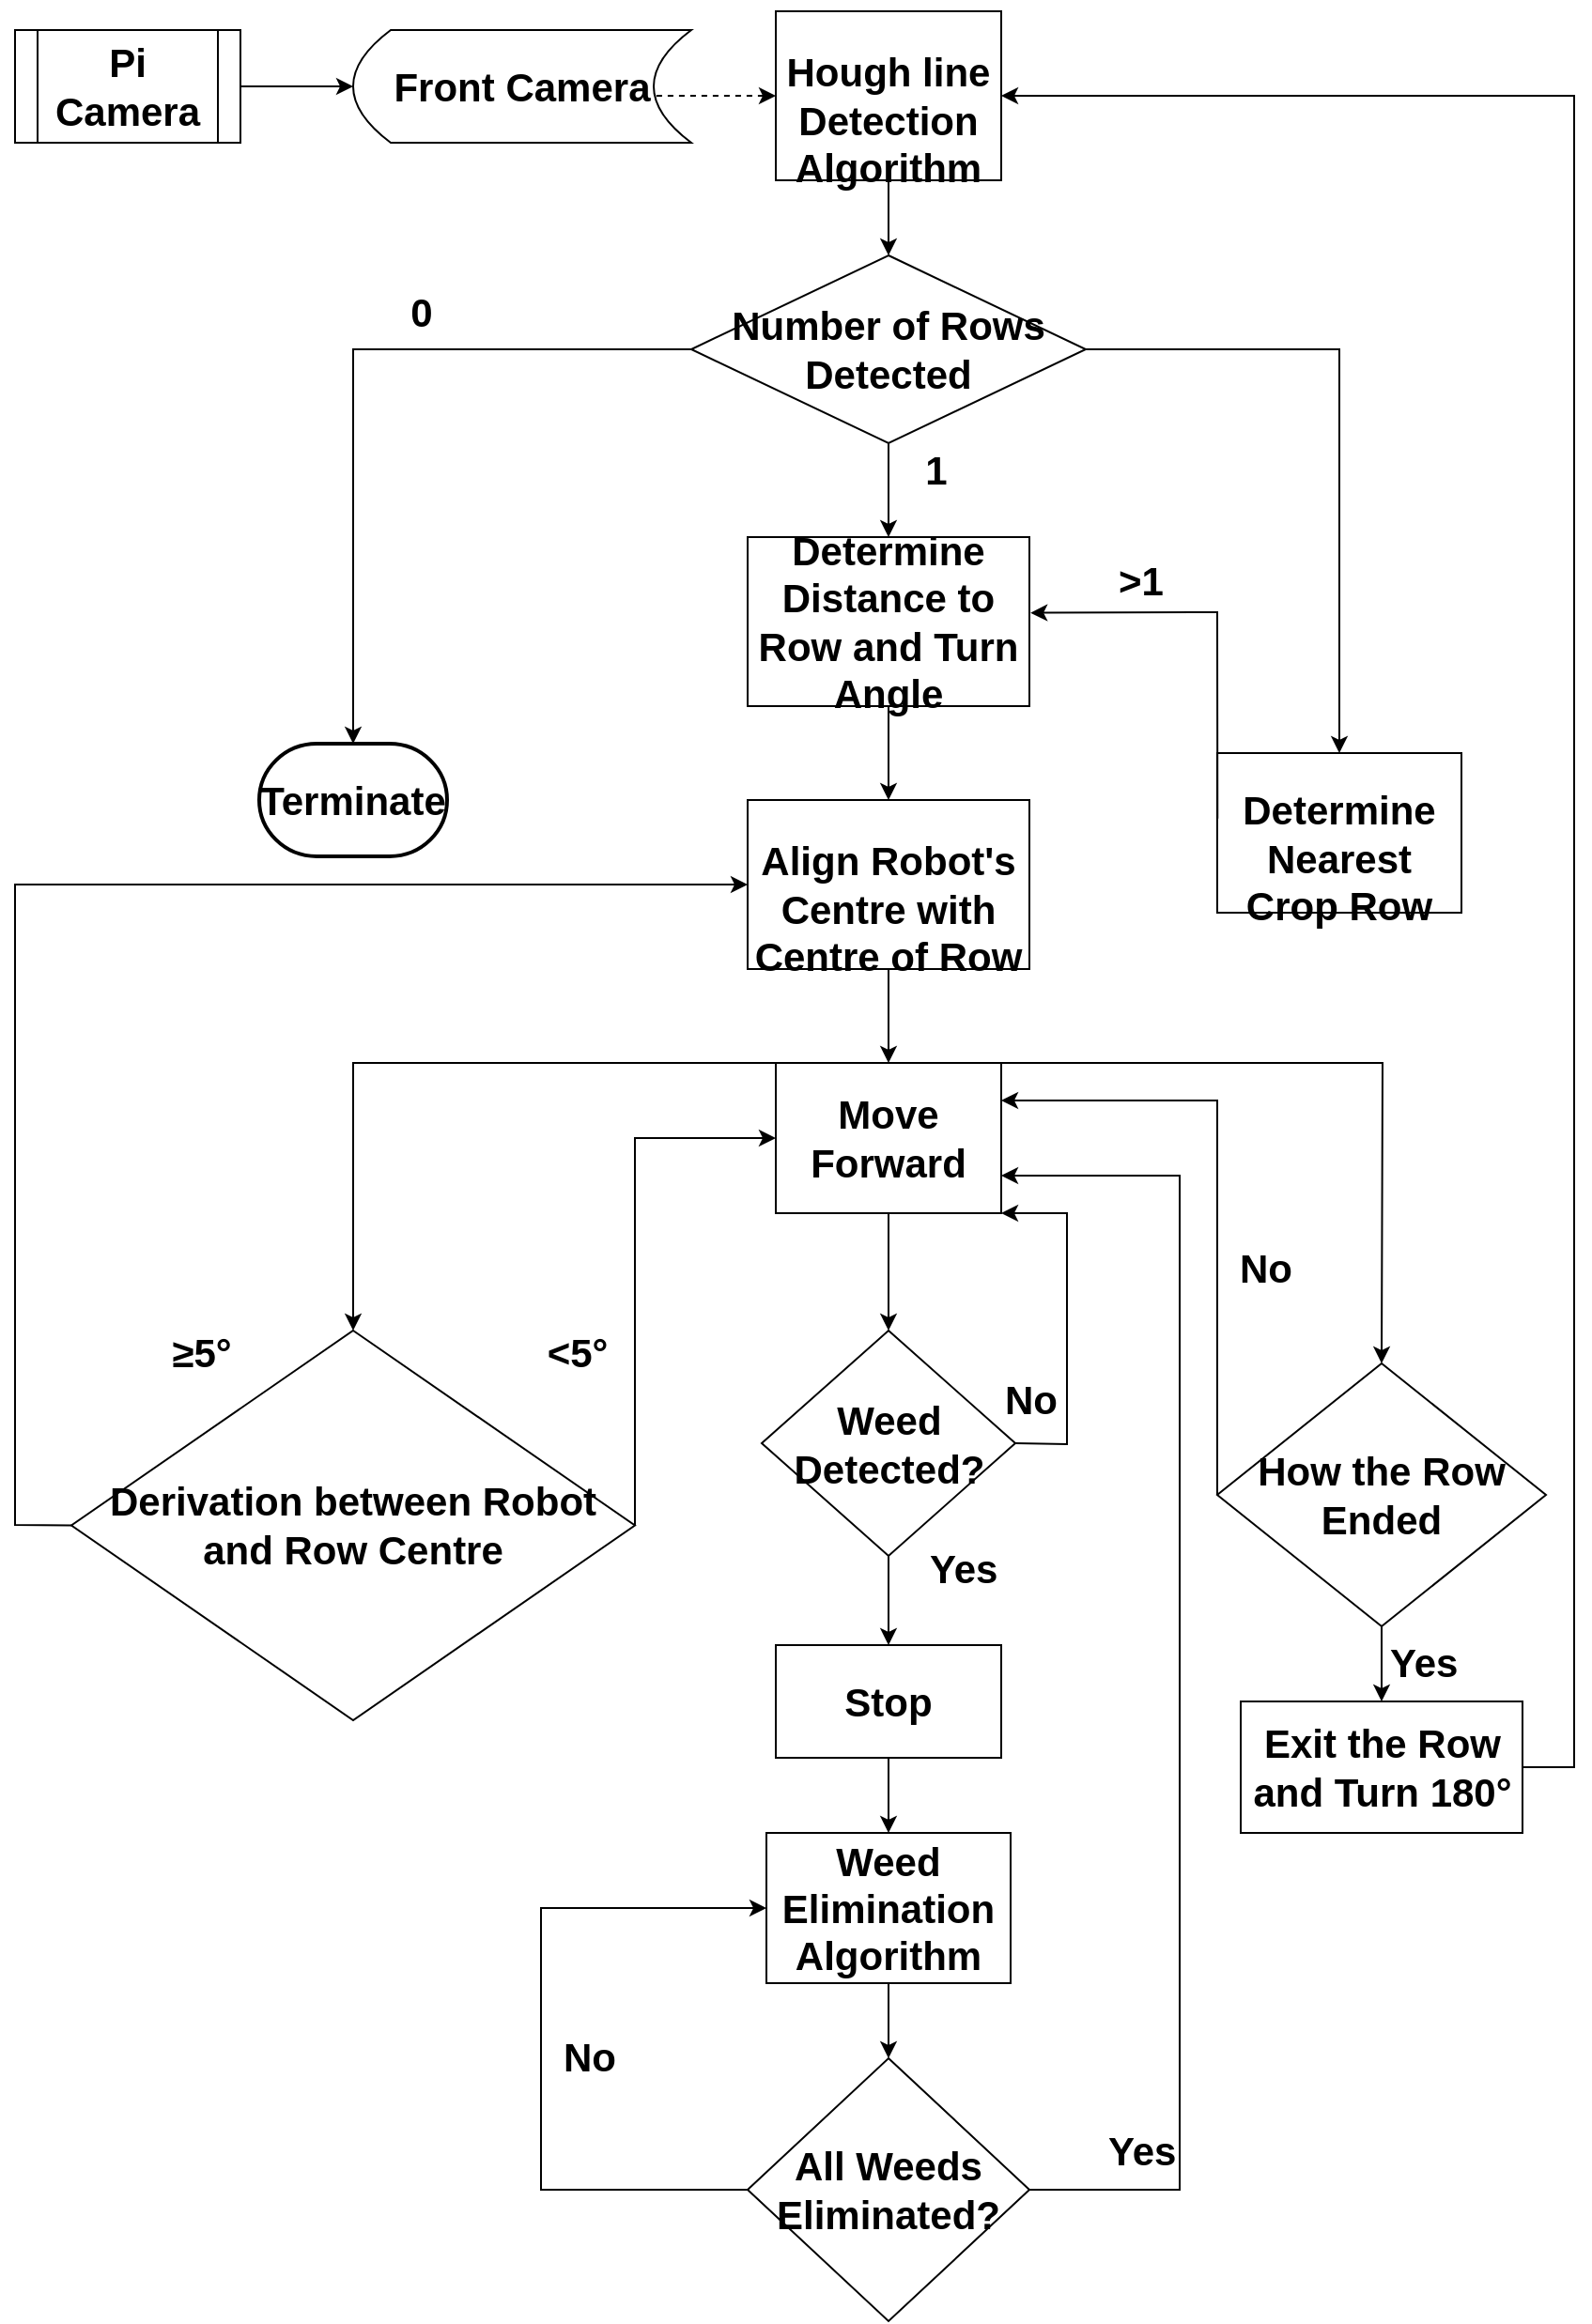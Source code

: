 <mxfile version="24.7.5">
  <diagram name="Page-1" id="YFphNPcwWVgv78bp1yDl">
    <mxGraphModel grid="1" page="1" gridSize="10" guides="1" tooltips="1" connect="1" arrows="1" fold="1" pageScale="1" pageWidth="827" pageHeight="1169" background="#FFFFFF" math="0" shadow="0">
      <root>
        <mxCell id="0" />
        <mxCell id="1" parent="0" />
        <mxCell id="BoD-N17VnrRw7qp8oppk-1" value="&lt;span style=&quot;font-size: 21px;&quot;&gt;&lt;font style=&quot;font-size: 21px;&quot;&gt;Pi Camera&lt;/font&gt;&lt;/span&gt;" style="shape=process;whiteSpace=wrap;html=1;backgroundOutline=1;fontStyle=1;labelBackgroundColor=none;labelBorderColor=none;fontSize=21;" vertex="1" parent="1">
          <mxGeometry y="-120" width="120" height="60" as="geometry" />
        </mxCell>
        <mxCell id="BoD-N17VnrRw7qp8oppk-2" value="&lt;font style=&quot;font-size: 21px;&quot;&gt;&lt;span style=&quot;font-size: 21px;&quot;&gt;Front Camera&lt;/span&gt;&lt;/font&gt;" style="shape=dataStorage;whiteSpace=wrap;html=1;fixedSize=1;fontStyle=1;labelBackgroundColor=none;labelBorderColor=none;fontSize=21;" vertex="1" parent="1">
          <mxGeometry x="180" y="-120" width="180" height="60" as="geometry" />
        </mxCell>
        <mxCell id="BoD-N17VnrRw7qp8oppk-4" value="&lt;font style=&quot;font-size: 21px;&quot;&gt;&lt;br style=&quot;font-size: 21px;&quot;&gt;&lt;span style=&quot;color: rgb(0, 0, 0); font-family: Helvetica; font-style: normal; font-variant-ligatures: normal; font-variant-caps: normal; letter-spacing: normal; orphans: 2; text-align: center; text-indent: 0px; text-transform: none; widows: 2; word-spacing: 0px; -webkit-text-stroke-width: 0px; white-space: normal; text-decoration-thickness: initial; text-decoration-style: initial; text-decoration-color: initial; float: none; font-size: 21px; display: inline !important;&quot;&gt;Hough line Detection Algorithm&lt;/span&gt;&lt;br style=&quot;font-size: 21px;&quot;&gt;&lt;/font&gt;" style="whiteSpace=wrap;html=1;fontStyle=1;labelBackgroundColor=none;labelBorderColor=none;fontSize=21;" vertex="1" parent="1">
          <mxGeometry x="405" y="-130" width="120" height="90" as="geometry" />
        </mxCell>
        <mxCell id="BoD-N17VnrRw7qp8oppk-6" value="&lt;font style=&quot;font-size: 21px;&quot;&gt;Number of Rows Detected&lt;/font&gt;" style="rhombus;whiteSpace=wrap;html=1;fontStyle=1;labelBackgroundColor=none;labelBorderColor=none;fontSize=21;" vertex="1" parent="1">
          <mxGeometry x="360" width="210" height="100" as="geometry" />
        </mxCell>
        <mxCell id="BoD-N17VnrRw7qp8oppk-23" value="" style="edgeStyle=orthogonalEdgeStyle;rounded=0;orthogonalLoop=1;jettySize=auto;html=1;fontStyle=1;labelBackgroundColor=none;labelBorderColor=none;fontColor=default;fontSize=21;" edge="1" parent="1" source="BoD-N17VnrRw7qp8oppk-7" target="BoD-N17VnrRw7qp8oppk-22">
          <mxGeometry relative="1" as="geometry" />
        </mxCell>
        <mxCell id="BoD-N17VnrRw7qp8oppk-7" value="&lt;font style=&quot;font-size: 21px;&quot;&gt;Determine Distance to Row and Turn Angle&lt;/font&gt;" style="whiteSpace=wrap;html=1;fontStyle=1;labelBackgroundColor=none;labelBorderColor=none;fontSize=21;" vertex="1" parent="1">
          <mxGeometry x="390" y="150" width="150" height="90" as="geometry" />
        </mxCell>
        <mxCell id="BoD-N17VnrRw7qp8oppk-8" value="&lt;font style=&quot;font-size: 21px;&quot;&gt;Terminate&lt;/font&gt;" style="strokeWidth=2;html=1;shape=mxgraph.flowchart.terminator;whiteSpace=wrap;fontStyle=1;labelBackgroundColor=none;labelBorderColor=none;fontSize=21;" vertex="1" parent="1">
          <mxGeometry x="130" y="260" width="100" height="60" as="geometry" />
        </mxCell>
        <mxCell id="BoD-N17VnrRw7qp8oppk-22" value="&lt;font style=&quot;font-size: 21px;&quot;&gt;&lt;br style=&quot;font-size: 21px;&quot;&gt;&lt;span style=&quot;color: rgb(0, 0, 0); font-family: Helvetica; font-style: normal; font-variant-ligatures: normal; font-variant-caps: normal; letter-spacing: normal; orphans: 2; text-align: center; text-indent: 0px; text-transform: none; widows: 2; word-spacing: 0px; -webkit-text-stroke-width: 0px; white-space: normal; text-decoration-thickness: initial; text-decoration-style: initial; text-decoration-color: initial; float: none; font-size: 21px; display: inline !important;&quot;&gt;Align Robot&#39;s Centre with Centre of Row&lt;/span&gt;&lt;br style=&quot;font-size: 21px;&quot;&gt;&lt;/font&gt;" style="whiteSpace=wrap;html=1;fontStyle=1;labelBackgroundColor=none;labelBorderColor=none;fontSize=21;" vertex="1" parent="1">
          <mxGeometry x="390" y="290" width="150" height="90" as="geometry" />
        </mxCell>
        <mxCell id="BoD-N17VnrRw7qp8oppk-24" value="" style="endArrow=classic;html=1;rounded=0;entryX=0.5;entryY=0;entryDx=0;entryDy=0;exitX=0.5;exitY=1;exitDx=0;exitDy=0;fontStyle=1;labelBackgroundColor=none;labelBorderColor=none;fontColor=default;fontSize=21;" edge="1" parent="1" source="BoD-N17VnrRw7qp8oppk-22" target="BoD-N17VnrRw7qp8oppk-11">
          <mxGeometry width="50" height="50" relative="1" as="geometry">
            <mxPoint x="360" y="410" as="sourcePoint" />
            <mxPoint x="410" y="360" as="targetPoint" />
          </mxGeometry>
        </mxCell>
        <mxCell id="BoD-N17VnrRw7qp8oppk-25" value="" style="endArrow=classic;html=1;rounded=0;exitX=1;exitY=0.5;exitDx=0;exitDy=0;entryX=1;entryY=1;entryDx=0;entryDy=0;fontStyle=1;labelBackgroundColor=none;labelBorderColor=none;fontColor=default;fontSize=21;" edge="1" parent="1" source="BoD-N17VnrRw7qp8oppk-14" target="BoD-N17VnrRw7qp8oppk-11">
          <mxGeometry width="50" height="50" relative="1" as="geometry">
            <mxPoint x="570" y="600" as="sourcePoint" />
            <mxPoint x="580" y="390" as="targetPoint" />
            <Array as="points">
              <mxPoint x="560" y="633" />
              <mxPoint x="560" y="510" />
            </Array>
          </mxGeometry>
        </mxCell>
        <mxCell id="BoD-N17VnrRw7qp8oppk-13" value="" style="edgeStyle=orthogonalEdgeStyle;rounded=0;orthogonalLoop=1;jettySize=auto;html=1;fontStyle=1;entryX=0.5;entryY=0;entryDx=0;entryDy=0;labelBackgroundColor=none;labelBorderColor=none;fontColor=default;fontSize=21;" edge="1" parent="1" source="BoD-N17VnrRw7qp8oppk-11" target="BoD-N17VnrRw7qp8oppk-14">
          <mxGeometry relative="1" as="geometry">
            <mxPoint x="450" y="600" as="targetPoint" />
          </mxGeometry>
        </mxCell>
        <mxCell id="BoD-N17VnrRw7qp8oppk-11" value="&lt;font style=&quot;font-size: 21px;&quot;&gt;Move Forward&lt;/font&gt;" style="rounded=0;whiteSpace=wrap;html=1;fontStyle=1;labelBackgroundColor=none;labelBorderColor=none;fontSize=21;" vertex="1" parent="1">
          <mxGeometry x="405" y="430" width="120" height="80" as="geometry" />
        </mxCell>
        <mxCell id="BoD-N17VnrRw7qp8oppk-16" value="" style="edgeStyle=orthogonalEdgeStyle;rounded=0;orthogonalLoop=1;jettySize=auto;html=1;fontStyle=1;labelBackgroundColor=none;labelBorderColor=none;fontColor=default;fontSize=21;" edge="1" parent="1" source="BoD-N17VnrRw7qp8oppk-14" target="BoD-N17VnrRw7qp8oppk-15">
          <mxGeometry relative="1" as="geometry" />
        </mxCell>
        <mxCell id="BoD-N17VnrRw7qp8oppk-14" value="&lt;font style=&quot;font-size: 21px;&quot;&gt;Weed Detected?&lt;/font&gt;" style="rhombus;whiteSpace=wrap;html=1;fontStyle=1;labelBackgroundColor=none;labelBorderColor=none;fontSize=21;" vertex="1" parent="1">
          <mxGeometry x="397.5" y="572.5" width="135" height="120" as="geometry" />
        </mxCell>
        <mxCell id="BoD-N17VnrRw7qp8oppk-18" value="" style="edgeStyle=orthogonalEdgeStyle;rounded=0;orthogonalLoop=1;jettySize=auto;html=1;fontStyle=1;labelBackgroundColor=none;labelBorderColor=none;fontColor=default;fontSize=21;" edge="1" parent="1" source="BoD-N17VnrRw7qp8oppk-15" target="BoD-N17VnrRw7qp8oppk-17">
          <mxGeometry relative="1" as="geometry" />
        </mxCell>
        <mxCell id="BoD-N17VnrRw7qp8oppk-15" value="&lt;font style=&quot;font-size: 21px;&quot;&gt;Stop&lt;/font&gt;" style="whiteSpace=wrap;html=1;fontStyle=1;labelBackgroundColor=none;labelBorderColor=none;fontSize=21;" vertex="1" parent="1">
          <mxGeometry x="405" y="740" width="120" height="60" as="geometry" />
        </mxCell>
        <mxCell id="BoD-N17VnrRw7qp8oppk-20" value="" style="edgeStyle=orthogonalEdgeStyle;rounded=0;orthogonalLoop=1;jettySize=auto;html=1;fontStyle=1;labelBackgroundColor=none;labelBorderColor=none;fontColor=default;fontSize=21;" edge="1" parent="1" source="BoD-N17VnrRw7qp8oppk-17" target="BoD-N17VnrRw7qp8oppk-19">
          <mxGeometry relative="1" as="geometry" />
        </mxCell>
        <mxCell id="BoD-N17VnrRw7qp8oppk-17" value="&lt;font style=&quot;font-size: 21px;&quot;&gt;Weed Elimination Algorithm&lt;/font&gt;" style="whiteSpace=wrap;html=1;fontStyle=1;labelBackgroundColor=none;labelBorderColor=none;fontSize=21;" vertex="1" parent="1">
          <mxGeometry x="400" y="840" width="130" height="80" as="geometry" />
        </mxCell>
        <mxCell id="BoD-N17VnrRw7qp8oppk-19" value="&lt;font style=&quot;font-size: 21px;&quot;&gt;All Weeds Eliminated?&lt;/font&gt;" style="rhombus;whiteSpace=wrap;html=1;fontStyle=1;labelBackgroundColor=none;labelBorderColor=none;fontSize=21;" vertex="1" parent="1">
          <mxGeometry x="390" y="960" width="150" height="140" as="geometry" />
        </mxCell>
        <mxCell id="BoD-N17VnrRw7qp8oppk-26" value="&lt;font style=&quot;font-size: 21px;&quot;&gt;Derivation between Robot and Row Centre&lt;/font&gt;" style="rhombus;whiteSpace=wrap;html=1;fontStyle=1;labelBackgroundColor=none;labelBorderColor=none;fontSize=21;" vertex="1" parent="1">
          <mxGeometry x="30" y="572.5" width="300" height="207.5" as="geometry" />
        </mxCell>
        <mxCell id="BoD-N17VnrRw7qp8oppk-27" value="" style="endArrow=classic;html=1;rounded=0;exitX=0;exitY=0.5;exitDx=0;exitDy=0;entryX=0;entryY=0.5;entryDx=0;entryDy=0;fontStyle=1;labelBackgroundColor=none;labelBorderColor=none;fontColor=default;fontSize=21;" edge="1" parent="1" source="BoD-N17VnrRw7qp8oppk-26" target="BoD-N17VnrRw7qp8oppk-22">
          <mxGeometry width="50" height="50" relative="1" as="geometry">
            <mxPoint x="260" y="530" as="sourcePoint" />
            <mxPoint x="310" y="480" as="targetPoint" />
            <Array as="points">
              <mxPoint y="676" />
              <mxPoint y="335" />
            </Array>
          </mxGeometry>
        </mxCell>
        <mxCell id="BoD-N17VnrRw7qp8oppk-28" value="" style="endArrow=classic;html=1;rounded=0;exitX=1;exitY=0.5;exitDx=0;exitDy=0;entryX=0;entryY=0.5;entryDx=0;entryDy=0;fontStyle=1;labelBackgroundColor=none;labelBorderColor=none;fontColor=default;fontSize=21;" edge="1" parent="1" source="BoD-N17VnrRw7qp8oppk-26" target="BoD-N17VnrRw7qp8oppk-11">
          <mxGeometry width="50" height="50" relative="1" as="geometry">
            <mxPoint x="210" y="590" as="sourcePoint" />
            <mxPoint x="290" y="520" as="targetPoint" />
            <Array as="points">
              <mxPoint x="330" y="470" />
            </Array>
          </mxGeometry>
        </mxCell>
        <mxCell id="BoD-N17VnrRw7qp8oppk-29" value="" style="endArrow=classic;html=1;rounded=0;exitX=0;exitY=0;exitDx=0;exitDy=0;entryX=0.5;entryY=0;entryDx=0;entryDy=0;fontStyle=1;labelBackgroundColor=none;labelBorderColor=none;fontColor=default;fontSize=21;" edge="1" parent="1" source="BoD-N17VnrRw7qp8oppk-11" target="BoD-N17VnrRw7qp8oppk-26">
          <mxGeometry width="50" height="50" relative="1" as="geometry">
            <mxPoint x="260" y="540" as="sourcePoint" />
            <mxPoint x="220" y="490" as="targetPoint" />
            <Array as="points">
              <mxPoint x="180" y="430" />
            </Array>
          </mxGeometry>
        </mxCell>
        <mxCell id="BoD-N17VnrRw7qp8oppk-30" value="" style="endArrow=classic;html=1;rounded=0;exitX=0;exitY=0.5;exitDx=0;exitDy=0;entryX=0;entryY=0.5;entryDx=0;entryDy=0;fontStyle=1;labelBackgroundColor=none;labelBorderColor=none;fontColor=default;fontSize=21;" edge="1" parent="1" source="BoD-N17VnrRw7qp8oppk-19" target="BoD-N17VnrRw7qp8oppk-17">
          <mxGeometry width="50" height="50" relative="1" as="geometry">
            <mxPoint x="280" y="1010" as="sourcePoint" />
            <mxPoint x="330" y="960" as="targetPoint" />
            <Array as="points">
              <mxPoint x="280" y="1030" />
              <mxPoint x="280" y="880" />
            </Array>
          </mxGeometry>
        </mxCell>
        <mxCell id="BoD-N17VnrRw7qp8oppk-31" value="" style="endArrow=classic;html=1;rounded=0;exitX=1;exitY=0.5;exitDx=0;exitDy=0;entryX=1;entryY=0.75;entryDx=0;entryDy=0;fontStyle=1;labelBackgroundColor=none;labelBorderColor=none;fontColor=default;fontSize=21;" edge="1" parent="1" source="BoD-N17VnrRw7qp8oppk-19" target="BoD-N17VnrRw7qp8oppk-11">
          <mxGeometry width="50" height="50" relative="1" as="geometry">
            <mxPoint x="530" y="990" as="sourcePoint" />
            <mxPoint x="510" y="520" as="targetPoint" />
            <Array as="points">
              <mxPoint x="620" y="1030" />
              <mxPoint x="620" y="490" />
            </Array>
          </mxGeometry>
        </mxCell>
        <mxCell id="BoD-N17VnrRw7qp8oppk-32" value="&lt;font style=&quot;font-size: 21px;&quot;&gt;How the Row Ended&lt;/font&gt;" style="rhombus;whiteSpace=wrap;html=1;fontStyle=1;labelBackgroundColor=none;labelBorderColor=none;fontSize=21;" vertex="1" parent="1">
          <mxGeometry x="640" y="590" width="175" height="140" as="geometry" />
        </mxCell>
        <mxCell id="BoD-N17VnrRw7qp8oppk-33" value="" style="endArrow=classic;html=1;rounded=0;exitX=1;exitY=0;exitDx=0;exitDy=0;entryX=0.5;entryY=0;entryDx=0;entryDy=0;fontStyle=1;labelBackgroundColor=none;labelBorderColor=none;fontColor=default;fontSize=21;" edge="1" parent="1" source="BoD-N17VnrRw7qp8oppk-11" target="BoD-N17VnrRw7qp8oppk-32">
          <mxGeometry width="50" height="50" relative="1" as="geometry">
            <mxPoint x="620" y="540" as="sourcePoint" />
            <mxPoint x="670" y="490" as="targetPoint" />
            <Array as="points">
              <mxPoint x="728" y="430" />
            </Array>
          </mxGeometry>
        </mxCell>
        <mxCell id="BoD-N17VnrRw7qp8oppk-34" value="" style="endArrow=classic;html=1;rounded=0;exitX=0;exitY=0.5;exitDx=0;exitDy=0;entryX=1;entryY=0.25;entryDx=0;entryDy=0;fontStyle=1;labelBackgroundColor=none;labelBorderColor=none;fontColor=default;fontSize=21;" edge="1" parent="1" source="BoD-N17VnrRw7qp8oppk-32" target="BoD-N17VnrRw7qp8oppk-11">
          <mxGeometry width="50" height="50" relative="1" as="geometry">
            <mxPoint x="630" y="620" as="sourcePoint" />
            <mxPoint x="680" y="570" as="targetPoint" />
            <Array as="points">
              <mxPoint x="640" y="450" />
            </Array>
          </mxGeometry>
        </mxCell>
        <mxCell id="BoD-N17VnrRw7qp8oppk-35" value="&lt;font style=&quot;font-size: 21px;&quot;&gt;Exit the Row and Turn 180°&lt;/font&gt;" style="rounded=0;whiteSpace=wrap;html=1;fontStyle=1;labelBackgroundColor=none;labelBorderColor=none;fontSize=21;" vertex="1" parent="1">
          <mxGeometry x="652.5" y="770" width="150" height="70" as="geometry" />
        </mxCell>
        <mxCell id="BoD-N17VnrRw7qp8oppk-36" value="&lt;font style=&quot;font-size: 21px;&quot;&gt;&lt;br style=&quot;font-size: 21px;&quot;&gt;&lt;span style=&quot;color: rgb(0, 0, 0); font-family: Helvetica; font-style: normal; font-variant-ligatures: normal; font-variant-caps: normal; font-weight: 700; letter-spacing: normal; orphans: 2; text-align: center; text-indent: 0px; text-transform: none; widows: 2; word-spacing: 0px; -webkit-text-stroke-width: 0px; white-space: normal; text-decoration-thickness: initial; text-decoration-style: initial; text-decoration-color: initial; float: none; font-size: 21px; display: inline !important;&quot;&gt;Determine Nearest Crop Row&lt;/span&gt;&lt;br style=&quot;font-size: 21px;&quot;&gt;&lt;/font&gt;" style="rounded=0;whiteSpace=wrap;html=1;labelBackgroundColor=none;labelBorderColor=none;fontSize=21;" vertex="1" parent="1">
          <mxGeometry x="640" y="265" width="130" height="85" as="geometry" />
        </mxCell>
        <mxCell id="BoD-N17VnrRw7qp8oppk-37" value="" style="endArrow=classic;html=1;rounded=0;exitX=0.5;exitY=1;exitDx=0;exitDy=0;entryX=0.5;entryY=0;entryDx=0;entryDy=0;labelBackgroundColor=none;labelBorderColor=none;fontColor=default;fontSize=21;" edge="1" parent="1" source="BoD-N17VnrRw7qp8oppk-4" target="BoD-N17VnrRw7qp8oppk-6">
          <mxGeometry width="50" height="50" relative="1" as="geometry">
            <mxPoint x="320" y="180" as="sourcePoint" />
            <mxPoint x="370" y="130" as="targetPoint" />
          </mxGeometry>
        </mxCell>
        <mxCell id="BoD-N17VnrRw7qp8oppk-38" value="" style="endArrow=classic;html=1;rounded=0;exitX=0.5;exitY=1;exitDx=0;exitDy=0;entryX=0.5;entryY=0;entryDx=0;entryDy=0;labelBackgroundColor=none;labelBorderColor=none;fontColor=default;fontSize=21;" edge="1" parent="1" source="BoD-N17VnrRw7qp8oppk-6" target="BoD-N17VnrRw7qp8oppk-7">
          <mxGeometry width="50" height="50" relative="1" as="geometry">
            <mxPoint x="350" y="270" as="sourcePoint" />
            <mxPoint x="400" y="220" as="targetPoint" />
          </mxGeometry>
        </mxCell>
        <mxCell id="BoD-N17VnrRw7qp8oppk-48" value="&lt;b style=&quot;font-size: 21px;&quot;&gt;&lt;font style=&quot;font-size: 21px;&quot;&gt;1&lt;/font&gt;&lt;/b&gt;" style="edgeLabel;html=1;align=center;verticalAlign=middle;resizable=0;points=[];labelBackgroundColor=none;labelBorderColor=none;fontSize=21;" vertex="1" connectable="0" parent="BoD-N17VnrRw7qp8oppk-38">
          <mxGeometry x="-0.444" relative="1" as="geometry">
            <mxPoint x="25" as="offset" />
          </mxGeometry>
        </mxCell>
        <mxCell id="BoD-N17VnrRw7qp8oppk-39" value="" style="endArrow=classic;html=1;rounded=0;exitX=1;exitY=0.5;exitDx=0;exitDy=0;entryX=0;entryY=0.5;entryDx=0;entryDy=0;labelBackgroundColor=none;labelBorderColor=none;fontColor=default;fontSize=21;" edge="1" parent="1" source="BoD-N17VnrRw7qp8oppk-1" target="BoD-N17VnrRw7qp8oppk-2">
          <mxGeometry width="50" height="50" relative="1" as="geometry">
            <mxPoint x="160" y="150" as="sourcePoint" />
            <mxPoint x="210" y="100" as="targetPoint" />
          </mxGeometry>
        </mxCell>
        <mxCell id="BoD-N17VnrRw7qp8oppk-40" value="" style="html=1;labelBackgroundColor=none;startArrow=none;startFill=0;startSize=6;endArrow=classic;endFill=1;endSize=6;jettySize=auto;orthogonalLoop=1;strokeWidth=1;dashed=1;fontSize=21;rounded=0;entryX=0;entryY=0.5;entryDx=0;entryDy=0;exitX=0.897;exitY=0.583;exitDx=0;exitDy=0;exitPerimeter=0;labelBorderColor=none;fontColor=default;" edge="1" parent="1" source="BoD-N17VnrRw7qp8oppk-2" target="BoD-N17VnrRw7qp8oppk-4">
          <mxGeometry width="60" height="60" relative="1" as="geometry">
            <mxPoint x="356" y="75" as="sourcePoint" />
            <mxPoint x="400" y="120" as="targetPoint" />
          </mxGeometry>
        </mxCell>
        <mxCell id="BoD-N17VnrRw7qp8oppk-41" value="" style="endArrow=classic;html=1;rounded=0;entryX=0.5;entryY=0;entryDx=0;entryDy=0;entryPerimeter=0;exitX=0;exitY=0.5;exitDx=0;exitDy=0;labelBackgroundColor=none;labelBorderColor=none;fontColor=default;fontSize=21;" edge="1" parent="1" source="BoD-N17VnrRw7qp8oppk-6" target="BoD-N17VnrRw7qp8oppk-8">
          <mxGeometry width="50" height="50" relative="1" as="geometry">
            <mxPoint x="210" y="230" as="sourcePoint" />
            <mxPoint x="260" y="180" as="targetPoint" />
            <Array as="points">
              <mxPoint x="180" y="50" />
              <mxPoint x="180" y="190" />
            </Array>
          </mxGeometry>
        </mxCell>
        <mxCell id="BoD-N17VnrRw7qp8oppk-47" value="&lt;b style=&quot;font-size: 21px;&quot;&gt;&lt;font style=&quot;font-size: 21px;&quot;&gt;0&lt;/font&gt;&lt;/b&gt;" style="edgeLabel;html=1;align=center;verticalAlign=middle;resizable=0;points=[];labelBackgroundColor=none;labelBorderColor=none;fontSize=21;" vertex="1" connectable="0" parent="BoD-N17VnrRw7qp8oppk-41">
          <mxGeometry x="-0.258" y="-1" relative="1" as="geometry">
            <mxPoint y="-19" as="offset" />
          </mxGeometry>
        </mxCell>
        <mxCell id="BoD-N17VnrRw7qp8oppk-42" value="" style="endArrow=classic;html=1;rounded=0;exitX=1;exitY=0.5;exitDx=0;exitDy=0;entryX=0.5;entryY=0;entryDx=0;entryDy=0;labelBackgroundColor=none;labelBorderColor=none;fontColor=default;fontSize=21;" edge="1" parent="1" source="BoD-N17VnrRw7qp8oppk-6" target="BoD-N17VnrRw7qp8oppk-36">
          <mxGeometry width="50" height="50" relative="1" as="geometry">
            <mxPoint x="590" y="210" as="sourcePoint" />
            <mxPoint x="640" y="160" as="targetPoint" />
            <Array as="points">
              <mxPoint x="705" y="50" />
            </Array>
          </mxGeometry>
        </mxCell>
        <mxCell id="BoD-N17VnrRw7qp8oppk-43" value="" style="endArrow=classic;html=1;rounded=0;entryX=1.004;entryY=0.448;entryDx=0;entryDy=0;exitX=0.001;exitY=0.41;exitDx=0;exitDy=0;exitPerimeter=0;entryPerimeter=0;labelBackgroundColor=none;labelBorderColor=none;fontColor=default;fontSize=21;" edge="1" parent="1" source="BoD-N17VnrRw7qp8oppk-36" target="BoD-N17VnrRw7qp8oppk-7">
          <mxGeometry width="50" height="50" relative="1" as="geometry">
            <mxPoint x="630" y="300" as="sourcePoint" />
            <mxPoint x="660" y="270" as="targetPoint" />
            <Array as="points">
              <mxPoint x="640" y="190" />
            </Array>
          </mxGeometry>
        </mxCell>
        <mxCell id="BoD-N17VnrRw7qp8oppk-45" value="" style="endArrow=classic;html=1;rounded=0;exitX=0.5;exitY=1;exitDx=0;exitDy=0;entryX=0.5;entryY=0;entryDx=0;entryDy=0;labelBackgroundColor=none;labelBorderColor=none;fontColor=default;fontSize=21;" edge="1" parent="1" source="BoD-N17VnrRw7qp8oppk-32" target="BoD-N17VnrRw7qp8oppk-35">
          <mxGeometry width="50" height="50" relative="1" as="geometry">
            <mxPoint x="710" y="920" as="sourcePoint" />
            <mxPoint x="760" y="870" as="targetPoint" />
          </mxGeometry>
        </mxCell>
        <mxCell id="BoD-N17VnrRw7qp8oppk-46" value="" style="endArrow=classic;html=1;rounded=0;exitX=1;exitY=0.5;exitDx=0;exitDy=0;entryX=1;entryY=0.5;entryDx=0;entryDy=0;labelBackgroundColor=none;labelBorderColor=none;fontColor=default;fontSize=21;" edge="1" parent="1" source="BoD-N17VnrRw7qp8oppk-35" target="BoD-N17VnrRw7qp8oppk-4">
          <mxGeometry width="50" height="50" relative="1" as="geometry">
            <mxPoint x="690" y="910" as="sourcePoint" />
            <mxPoint x="790" y="288.706" as="targetPoint" />
            <Array as="points">
              <mxPoint x="830" y="805" />
              <mxPoint x="830" y="-85" />
            </Array>
          </mxGeometry>
        </mxCell>
        <mxCell id="BoD-N17VnrRw7qp8oppk-49" value="&lt;b style=&quot;font-size: 21px;&quot;&gt;&lt;font style=&quot;font-size: 21px;&quot;&gt;&amp;gt;1&lt;/font&gt;&lt;/b&gt;" style="edgeLabel;html=1;align=center;verticalAlign=middle;resizable=0;points=[];labelBackgroundColor=none;labelBorderColor=none;fontSize=21;" vertex="1" connectable="0" parent="1">
          <mxGeometry x="500" y="255.217" as="geometry">
            <mxPoint x="99" y="-82" as="offset" />
          </mxGeometry>
        </mxCell>
        <mxCell id="BoD-N17VnrRw7qp8oppk-51" value="&lt;span style=&quot;font-size: 21px;&quot;&gt;&lt;b style=&quot;font-size: 21px;&quot;&gt;&amp;lt;5°&lt;/b&gt;&lt;/span&gt;" style="edgeLabel;html=1;align=center;verticalAlign=middle;resizable=0;points=[];labelBackgroundColor=none;labelBorderColor=none;fontSize=21;" vertex="1" connectable="0" parent="1">
          <mxGeometry x="470" y="509.997" as="geometry">
            <mxPoint x="-171" y="74" as="offset" />
          </mxGeometry>
        </mxCell>
        <mxCell id="BoD-N17VnrRw7qp8oppk-52" value="&lt;span style=&quot;font-size: 21px;&quot;&gt;&lt;b style=&quot;font-size: 21px;&quot;&gt;≥&lt;/b&gt;&lt;/span&gt;&lt;b style=&quot;font-size: 21px;&quot;&gt;5°&lt;/b&gt;" style="edgeLabel;html=1;align=center;verticalAlign=middle;resizable=0;points=[];labelBackgroundColor=none;labelBorderColor=none;fontSize=21;" vertex="1" connectable="0" parent="1">
          <mxGeometry x="270" y="509.997" as="geometry">
            <mxPoint x="-171" y="74" as="offset" />
          </mxGeometry>
        </mxCell>
        <mxCell id="BoD-N17VnrRw7qp8oppk-54" value="&lt;div style=&quot;text-align: center; font-size: 21px;&quot;&gt;&lt;span style=&quot;font-size: 21px; text-wrap: nowrap;&quot;&gt;&lt;b style=&quot;font-size: 21px;&quot;&gt;No&lt;/b&gt;&lt;/span&gt;&lt;/div&gt;" style="text;whiteSpace=wrap;html=1;labelBackgroundColor=none;labelBorderColor=none;fontSize=21;" vertex="1" parent="1">
          <mxGeometry x="525" y="590" width="30" height="30" as="geometry" />
        </mxCell>
        <mxCell id="BoD-N17VnrRw7qp8oppk-56" value="&lt;div style=&quot;text-align: center; font-size: 21px;&quot;&gt;&lt;span style=&quot;font-size: 21px; text-wrap: nowrap;&quot;&gt;&lt;b style=&quot;font-size: 21px;&quot;&gt;Yes&lt;/b&gt;&lt;/span&gt;&lt;/div&gt;" style="text;whiteSpace=wrap;html=1;labelBackgroundColor=none;labelBorderColor=none;fontSize=21;" vertex="1" parent="1">
          <mxGeometry x="485" y="680" width="30" height="30" as="geometry" />
        </mxCell>
        <mxCell id="uXJVo1g3sNpK3ot8Nxfb-1" value="&lt;div style=&quot;text-align: center; font-size: 21px;&quot;&gt;&lt;span style=&quot;font-size: 21px; text-wrap: nowrap;&quot;&gt;&lt;b style=&quot;font-size: 21px;&quot;&gt;Yes&lt;/b&gt;&lt;/span&gt;&lt;/div&gt;" style="text;whiteSpace=wrap;html=1;labelBackgroundColor=none;labelBorderColor=none;fontSize=21;" vertex="1" parent="1">
          <mxGeometry x="580" y="990" width="30" height="30" as="geometry" />
        </mxCell>
        <mxCell id="uXJVo1g3sNpK3ot8Nxfb-2" value="&lt;div style=&quot;text-align: center; font-size: 21px;&quot;&gt;&lt;span style=&quot;font-size: 21px; text-wrap: nowrap;&quot;&gt;&lt;b style=&quot;font-size: 21px;&quot;&gt;Yes&lt;/b&gt;&lt;/span&gt;&lt;/div&gt;" style="text;whiteSpace=wrap;html=1;labelBackgroundColor=none;labelBorderColor=none;fontSize=21;" vertex="1" parent="1">
          <mxGeometry x="730" y="730" width="30" height="30" as="geometry" />
        </mxCell>
        <mxCell id="uXJVo1g3sNpK3ot8Nxfb-3" value="&lt;div style=&quot;text-align: center; font-size: 21px;&quot;&gt;&lt;span style=&quot;font-size: 21px; text-wrap: nowrap;&quot;&gt;&lt;b style=&quot;font-size: 21px;&quot;&gt;No&lt;/b&gt;&lt;/span&gt;&lt;/div&gt;" style="text;whiteSpace=wrap;html=1;labelBackgroundColor=none;labelBorderColor=none;fontSize=21;" vertex="1" parent="1">
          <mxGeometry x="650" y="520" width="30" height="30" as="geometry" />
        </mxCell>
        <mxCell id="uXJVo1g3sNpK3ot8Nxfb-4" value="&lt;div style=&quot;text-align: center; font-size: 21px;&quot;&gt;&lt;span style=&quot;font-size: 21px; text-wrap: nowrap;&quot;&gt;&lt;b style=&quot;font-size: 21px;&quot;&gt;No&lt;/b&gt;&lt;/span&gt;&lt;/div&gt;" style="text;whiteSpace=wrap;html=1;labelBackgroundColor=none;labelBorderColor=none;fontSize=21;" vertex="1" parent="1">
          <mxGeometry x="290" y="940" width="30" height="30" as="geometry" />
        </mxCell>
      </root>
    </mxGraphModel>
  </diagram>
</mxfile>
